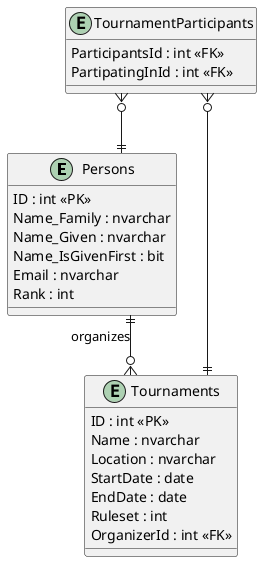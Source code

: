 @startuml

skinparam linetype ortho

entity Persons {
    ID : int <<PK>>
    Name_Family : nvarchar
    Name_Given : nvarchar
    Name_IsGivenFirst : bit
    Email : nvarchar
    Rank : int
}

entity Tournaments {
    ID : int <<PK>>
    Name : nvarchar
    Location : nvarchar
    StartDate : date
    EndDate : date
    Ruleset : int
    OrganizerId : int <<FK>>
}

entity TournamentParticipants {
    ParticipantsId : int <<FK>>
    PartipatingInId : int <<FK>>
    ' Ranking : int
}

TournamentParticipants }o--|| Tournaments
TournamentParticipants }o--|| Persons

Persons ||--o{ Tournaments : "organizes"

@enduml
